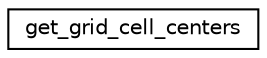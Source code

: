 digraph "Graphical Class Hierarchy"
{
 // INTERACTIVE_SVG=YES
 // LATEX_PDF_SIZE
  edge [fontname="Helvetica",fontsize="10",labelfontname="Helvetica",labelfontsize="10"];
  node [fontname="Helvetica",fontsize="10",shape=record];
  rankdir="LR";
  Node0 [label="get_grid_cell_centers",height=0.2,width=0.4,color="black", fillcolor="white", style="filled",URL="$interfacegrid__mod_1_1get__grid__cell__centers.html",tooltip=" "];
}
